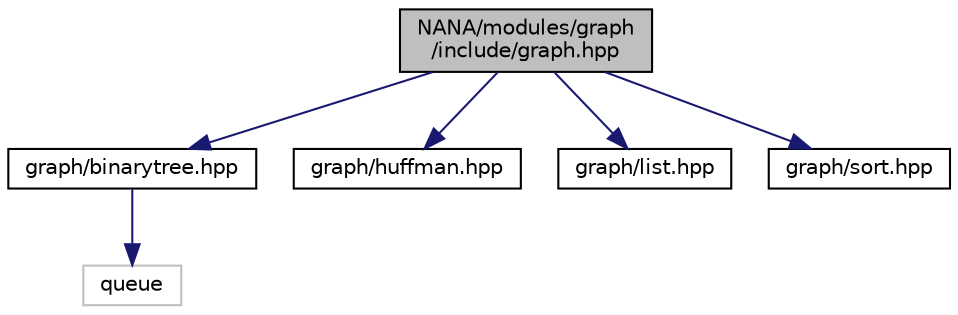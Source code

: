 digraph "NANA/modules/graph/include/graph.hpp"
{
 // LATEX_PDF_SIZE
  edge [fontname="Helvetica",fontsize="10",labelfontname="Helvetica",labelfontsize="10"];
  node [fontname="Helvetica",fontsize="10",shape=record];
  Node1 [label="NANA/modules/graph\l/include/graph.hpp",height=0.2,width=0.4,color="black", fillcolor="grey75", style="filled", fontcolor="black",tooltip="实现图论相关算法"];
  Node1 -> Node2 [color="midnightblue",fontsize="10",style="solid",fontname="Helvetica"];
  Node2 [label="graph/binarytree.hpp",height=0.2,width=0.4,color="black", fillcolor="white", style="filled",URL="$binarytree_8hpp.html",tooltip="实现二叉树的模板"];
  Node2 -> Node3 [color="midnightblue",fontsize="10",style="solid",fontname="Helvetica"];
  Node3 [label="queue",height=0.2,width=0.4,color="grey75", fillcolor="white", style="filled",tooltip=" "];
  Node1 -> Node4 [color="midnightblue",fontsize="10",style="solid",fontname="Helvetica"];
  Node4 [label="graph/huffman.hpp",height=0.2,width=0.4,color="black", fillcolor="white", style="filled",URL="$huffman_8hpp.html",tooltip="实现霍夫曼编码和解码"];
  Node1 -> Node5 [color="midnightblue",fontsize="10",style="solid",fontname="Helvetica"];
  Node5 [label="graph/list.hpp",height=0.2,width=0.4,color="black", fillcolor="white", style="filled",URL="$list_8hpp.html",tooltip="实现双向链表类"];
  Node1 -> Node6 [color="midnightblue",fontsize="10",style="solid",fontname="Helvetica"];
  Node6 [label="graph/sort.hpp",height=0.2,width=0.4,color="black", fillcolor="white", style="filled",URL="$sort_8hpp.html",tooltip="实现快速排序等算法"];
}
